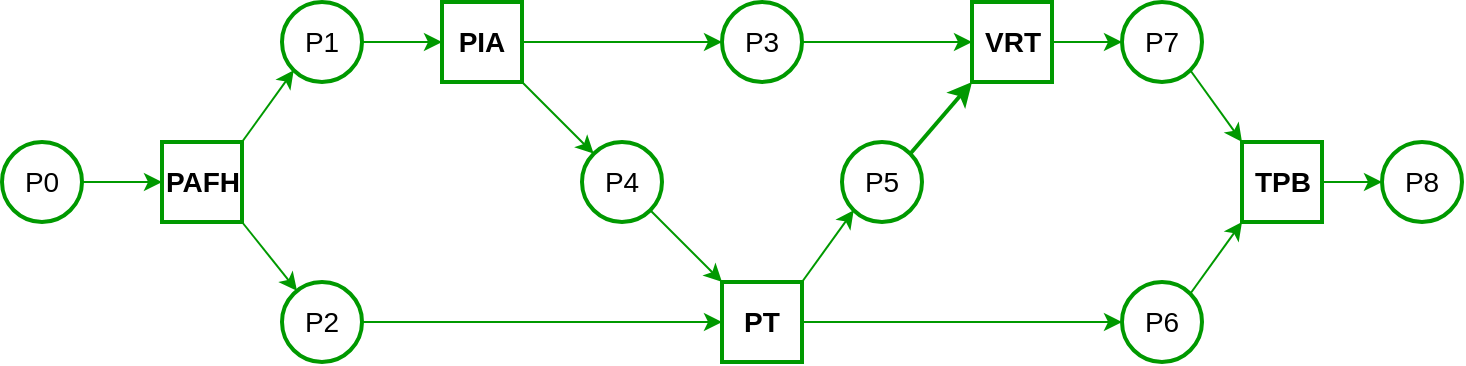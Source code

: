 <mxfile version="21.6.8" type="device" pages="2">
  <diagram name="dipendenza due" id="7FKTzWVa2iaxRYZOdvMb">
    <mxGraphModel dx="1026" dy="688" grid="1" gridSize="10" guides="1" tooltips="1" connect="1" arrows="1" fold="1" page="1" pageScale="1" pageWidth="1169" pageHeight="1654" math="0" shadow="0">
      <root>
        <mxCell id="0" />
        <mxCell id="1" parent="0" />
        <mxCell id="7dnUwh2d5hzcVz435uzP-12" value="" style="edgeStyle=orthogonalEdgeStyle;rounded=0;orthogonalLoop=1;jettySize=auto;html=1;strokeColor=#009900;strokeWidth=1;labelPosition=center;verticalLabelPosition=middle;align=center;verticalAlign=middle;fontSize=14;" parent="1" source="7dnUwh2d5hzcVz435uzP-1" target="7dnUwh2d5hzcVz435uzP-11" edge="1">
          <mxGeometry relative="1" as="geometry" />
        </mxCell>
        <mxCell id="7dnUwh2d5hzcVz435uzP-1" value="P0" style="ellipse;whiteSpace=wrap;html=1;aspect=fixed;labelPosition=center;verticalLabelPosition=middle;align=center;verticalAlign=middle;strokeColor=#009900;strokeWidth=2;fontSize=14;" parent="1" vertex="1">
          <mxGeometry x="100" y="280" width="40" height="40" as="geometry" />
        </mxCell>
        <mxCell id="7dnUwh2d5hzcVz435uzP-2" value="P7" style="ellipse;whiteSpace=wrap;html=1;aspect=fixed;labelPosition=center;verticalLabelPosition=middle;align=center;verticalAlign=middle;strokeColor=#009900;strokeWidth=2;fontSize=14;" parent="1" vertex="1">
          <mxGeometry x="660" y="210" width="40" height="40" as="geometry" />
        </mxCell>
        <mxCell id="7dnUwh2d5hzcVz435uzP-4" value="P6" style="ellipse;whiteSpace=wrap;html=1;aspect=fixed;labelPosition=center;verticalLabelPosition=middle;align=center;verticalAlign=middle;strokeColor=#009900;strokeWidth=2;fontSize=14;" parent="1" vertex="1">
          <mxGeometry x="660" y="350" width="40" height="40" as="geometry" />
        </mxCell>
        <mxCell id="7dnUwh2d5hzcVz435uzP-5" value="P8" style="ellipse;whiteSpace=wrap;html=1;aspect=fixed;labelPosition=center;verticalLabelPosition=middle;align=center;verticalAlign=middle;strokeColor=#009900;strokeWidth=2;fontSize=14;" parent="1" vertex="1">
          <mxGeometry x="790" y="280" width="40" height="40" as="geometry" />
        </mxCell>
        <mxCell id="7dnUwh2d5hzcVz435uzP-21" style="edgeStyle=orthogonalEdgeStyle;rounded=0;orthogonalLoop=1;jettySize=auto;html=1;strokeColor=#009900;strokeWidth=1;labelPosition=center;verticalLabelPosition=middle;align=center;verticalAlign=middle;fontSize=14;" parent="1" source="7dnUwh2d5hzcVz435uzP-6" target="7dnUwh2d5hzcVz435uzP-15" edge="1">
          <mxGeometry relative="1" as="geometry" />
        </mxCell>
        <mxCell id="7dnUwh2d5hzcVz435uzP-6" value="P2" style="ellipse;whiteSpace=wrap;html=1;aspect=fixed;labelPosition=center;verticalLabelPosition=middle;align=center;verticalAlign=middle;strokeColor=#009900;strokeWidth=2;fontSize=14;" parent="1" vertex="1">
          <mxGeometry x="240" y="350" width="40" height="40" as="geometry" />
        </mxCell>
        <mxCell id="7dnUwh2d5hzcVz435uzP-14" value="" style="edgeStyle=orthogonalEdgeStyle;rounded=0;orthogonalLoop=1;jettySize=auto;html=1;strokeColor=#009900;strokeWidth=1;labelPosition=center;verticalLabelPosition=middle;align=center;verticalAlign=middle;fontSize=14;" parent="1" source="7dnUwh2d5hzcVz435uzP-7" target="7dnUwh2d5hzcVz435uzP-13" edge="1">
          <mxGeometry relative="1" as="geometry" />
        </mxCell>
        <mxCell id="7dnUwh2d5hzcVz435uzP-7" value="P1" style="ellipse;whiteSpace=wrap;html=1;aspect=fixed;labelPosition=center;verticalLabelPosition=middle;align=center;verticalAlign=middle;strokeColor=#009900;strokeWidth=2;fontSize=14;" parent="1" vertex="1">
          <mxGeometry x="240" y="210" width="40" height="40" as="geometry" />
        </mxCell>
        <mxCell id="7dnUwh2d5hzcVz435uzP-25" style="edgeStyle=orthogonalEdgeStyle;rounded=0;orthogonalLoop=1;jettySize=auto;html=1;strokeColor=#009900;strokeWidth=1;labelPosition=center;verticalLabelPosition=middle;align=center;verticalAlign=middle;fontSize=14;" parent="1" source="7dnUwh2d5hzcVz435uzP-8" target="7dnUwh2d5hzcVz435uzP-16" edge="1">
          <mxGeometry relative="1" as="geometry" />
        </mxCell>
        <mxCell id="7dnUwh2d5hzcVz435uzP-8" value="P3" style="ellipse;whiteSpace=wrap;html=1;aspect=fixed;labelPosition=center;verticalLabelPosition=middle;align=center;verticalAlign=middle;strokeColor=#009900;strokeWidth=2;fontSize=14;" parent="1" vertex="1">
          <mxGeometry x="460" y="210" width="40" height="40" as="geometry" />
        </mxCell>
        <mxCell id="7dnUwh2d5hzcVz435uzP-9" value="P4" style="ellipse;whiteSpace=wrap;html=1;aspect=fixed;labelPosition=center;verticalLabelPosition=middle;align=center;verticalAlign=middle;strokeColor=#009900;strokeWidth=2;fontSize=14;" parent="1" vertex="1">
          <mxGeometry x="390" y="280" width="40" height="40" as="geometry" />
        </mxCell>
        <mxCell id="7dnUwh2d5hzcVz435uzP-10" value="P5" style="ellipse;whiteSpace=wrap;html=1;aspect=fixed;labelPosition=center;verticalLabelPosition=middle;align=center;verticalAlign=middle;strokeColor=#009900;strokeWidth=2;fontSize=14;" parent="1" vertex="1">
          <mxGeometry x="520" y="280" width="40" height="40" as="geometry" />
        </mxCell>
        <mxCell id="7dnUwh2d5hzcVz435uzP-11" value="&lt;b style=&quot;font-size: 14px;&quot;&gt;PAFH&lt;/b&gt;" style="html=1;aspect=fixed;labelPosition=center;verticalLabelPosition=middle;align=center;verticalAlign=middle;strokeColor=#009900;strokeWidth=2;fontSize=14;" parent="1" vertex="1">
          <mxGeometry x="180" y="280" width="40" height="40" as="geometry" />
        </mxCell>
        <mxCell id="7dnUwh2d5hzcVz435uzP-24" value="" style="edgeStyle=orthogonalEdgeStyle;rounded=0;orthogonalLoop=1;jettySize=auto;html=1;strokeColor=#009900;strokeWidth=1;labelPosition=center;verticalLabelPosition=middle;align=center;verticalAlign=middle;fontSize=14;" parent="1" source="7dnUwh2d5hzcVz435uzP-13" target="7dnUwh2d5hzcVz435uzP-8" edge="1">
          <mxGeometry relative="1" as="geometry" />
        </mxCell>
        <mxCell id="7dnUwh2d5hzcVz435uzP-13" value="&lt;b style=&quot;font-size: 14px;&quot;&gt;PIA&lt;/b&gt;" style="whiteSpace=wrap;html=1;aspect=fixed;labelPosition=center;verticalLabelPosition=middle;align=center;verticalAlign=middle;strokeColor=#009900;strokeWidth=2;fontSize=14;" parent="1" vertex="1">
          <mxGeometry x="320" y="210" width="40" height="40" as="geometry" />
        </mxCell>
        <mxCell id="7dnUwh2d5hzcVz435uzP-22" style="edgeStyle=orthogonalEdgeStyle;rounded=0;orthogonalLoop=1;jettySize=auto;html=1;entryX=0;entryY=0.5;entryDx=0;entryDy=0;strokeColor=#009900;strokeWidth=1;labelPosition=center;verticalLabelPosition=middle;align=center;verticalAlign=middle;fontSize=14;" parent="1" source="7dnUwh2d5hzcVz435uzP-15" target="7dnUwh2d5hzcVz435uzP-4" edge="1">
          <mxGeometry relative="1" as="geometry" />
        </mxCell>
        <mxCell id="7dnUwh2d5hzcVz435uzP-15" value="&lt;b style=&quot;font-size: 14px;&quot;&gt;PT&lt;/b&gt;" style="whiteSpace=wrap;html=1;aspect=fixed;labelPosition=center;verticalLabelPosition=middle;align=center;verticalAlign=middle;strokeColor=#009900;strokeWidth=2;fontSize=14;" parent="1" vertex="1">
          <mxGeometry x="460" y="350" width="40" height="40" as="geometry" />
        </mxCell>
        <mxCell id="7dnUwh2d5hzcVz435uzP-26" value="" style="edgeStyle=orthogonalEdgeStyle;rounded=0;orthogonalLoop=1;jettySize=auto;html=1;strokeColor=#009900;strokeWidth=1;labelPosition=center;verticalLabelPosition=middle;align=center;verticalAlign=middle;fontSize=14;" parent="1" source="7dnUwh2d5hzcVz435uzP-16" target="7dnUwh2d5hzcVz435uzP-2" edge="1">
          <mxGeometry relative="1" as="geometry" />
        </mxCell>
        <mxCell id="7dnUwh2d5hzcVz435uzP-16" value="&lt;b style=&quot;font-size: 14px;&quot;&gt;VRT&lt;/b&gt;" style="html=1;aspect=fixed;labelPosition=center;verticalLabelPosition=middle;align=center;verticalAlign=middle;strokeColor=#009900;strokeWidth=2;fontSize=14;" parent="1" vertex="1">
          <mxGeometry x="585" y="210" width="40" height="40" as="geometry" />
        </mxCell>
        <mxCell id="7dnUwh2d5hzcVz435uzP-28" style="edgeStyle=orthogonalEdgeStyle;rounded=0;orthogonalLoop=1;jettySize=auto;html=1;entryX=0;entryY=0.5;entryDx=0;entryDy=0;strokeColor=#009900;strokeWidth=1;labelPosition=center;verticalLabelPosition=middle;align=center;verticalAlign=middle;fontSize=14;" parent="1" source="7dnUwh2d5hzcVz435uzP-18" target="7dnUwh2d5hzcVz435uzP-5" edge="1">
          <mxGeometry relative="1" as="geometry">
            <mxPoint x="910" y="220" as="targetPoint" />
          </mxGeometry>
        </mxCell>
        <mxCell id="7dnUwh2d5hzcVz435uzP-18" value="&lt;b style=&quot;font-size: 14px;&quot;&gt;TPB&lt;/b&gt;" style="html=1;aspect=fixed;labelPosition=center;verticalLabelPosition=middle;align=center;verticalAlign=middle;strokeColor=#009900;strokeWidth=2;fontSize=14;" parent="1" vertex="1">
          <mxGeometry x="720" y="280" width="40" height="40" as="geometry" />
        </mxCell>
        <mxCell id="7dnUwh2d5hzcVz435uzP-19" value="" style="endArrow=classic;html=1;rounded=0;exitX=1;exitY=1;exitDx=0;exitDy=0;strokeColor=#009900;strokeWidth=1;labelPosition=center;verticalLabelPosition=middle;align=center;verticalAlign=middle;fontSize=14;" parent="1" source="7dnUwh2d5hzcVz435uzP-11" target="7dnUwh2d5hzcVz435uzP-6" edge="1">
          <mxGeometry width="50" height="50" relative="1" as="geometry">
            <mxPoint x="290" y="340" as="sourcePoint" />
            <mxPoint x="340" y="290" as="targetPoint" />
          </mxGeometry>
        </mxCell>
        <mxCell id="7dnUwh2d5hzcVz435uzP-20" value="" style="endArrow=classic;html=1;rounded=0;exitX=1;exitY=0;exitDx=0;exitDy=0;entryX=0;entryY=1;entryDx=0;entryDy=0;strokeColor=#009900;strokeWidth=1;labelPosition=center;verticalLabelPosition=middle;align=center;verticalAlign=middle;fontSize=14;" parent="1" source="7dnUwh2d5hzcVz435uzP-11" target="7dnUwh2d5hzcVz435uzP-7" edge="1">
          <mxGeometry width="50" height="50" relative="1" as="geometry">
            <mxPoint x="330" y="360" as="sourcePoint" />
            <mxPoint x="376" y="406" as="targetPoint" />
          </mxGeometry>
        </mxCell>
        <mxCell id="7dnUwh2d5hzcVz435uzP-23" value="" style="endArrow=classic;html=1;rounded=0;exitX=1;exitY=0;exitDx=0;exitDy=0;entryX=0;entryY=1;entryDx=0;entryDy=0;strokeColor=#009900;strokeWidth=1;labelPosition=center;verticalLabelPosition=middle;align=center;verticalAlign=middle;fontSize=14;" parent="1" source="7dnUwh2d5hzcVz435uzP-4" target="7dnUwh2d5hzcVz435uzP-18" edge="1">
          <mxGeometry width="50" height="50" relative="1" as="geometry">
            <mxPoint x="800" y="360" as="sourcePoint" />
            <mxPoint x="850" y="310" as="targetPoint" />
          </mxGeometry>
        </mxCell>
        <mxCell id="7dnUwh2d5hzcVz435uzP-29" value="" style="endArrow=classic;html=1;rounded=0;exitX=1;exitY=1;exitDx=0;exitDy=0;entryX=0;entryY=0;entryDx=0;entryDy=0;strokeColor=#009900;strokeWidth=1;labelPosition=center;verticalLabelPosition=middle;align=center;verticalAlign=middle;fontSize=14;" parent="1" source="7dnUwh2d5hzcVz435uzP-13" target="7dnUwh2d5hzcVz435uzP-9" edge="1">
          <mxGeometry width="50" height="50" relative="1" as="geometry">
            <mxPoint x="400" y="270" as="sourcePoint" />
            <mxPoint x="450" y="220" as="targetPoint" />
          </mxGeometry>
        </mxCell>
        <mxCell id="7dnUwh2d5hzcVz435uzP-30" value="" style="endArrow=classic;html=1;rounded=0;entryX=0;entryY=0;entryDx=0;entryDy=0;exitX=1;exitY=1;exitDx=0;exitDy=0;strokeColor=#009900;strokeWidth=1;labelPosition=center;verticalLabelPosition=middle;align=center;verticalAlign=middle;fontSize=14;" parent="1" source="7dnUwh2d5hzcVz435uzP-9" target="7dnUwh2d5hzcVz435uzP-15" edge="1">
          <mxGeometry width="50" height="50" relative="1" as="geometry">
            <mxPoint x="480" y="290" as="sourcePoint" />
            <mxPoint x="530" y="240" as="targetPoint" />
          </mxGeometry>
        </mxCell>
        <mxCell id="7dnUwh2d5hzcVz435uzP-31" value="" style="endArrow=classic;html=1;rounded=0;exitX=1;exitY=0;exitDx=0;exitDy=0;entryX=0;entryY=1;entryDx=0;entryDy=0;strokeColor=#009900;strokeWidth=1;labelPosition=center;verticalLabelPosition=middle;align=center;verticalAlign=middle;fontSize=14;" parent="1" source="7dnUwh2d5hzcVz435uzP-15" target="7dnUwh2d5hzcVz435uzP-10" edge="1">
          <mxGeometry width="50" height="50" relative="1" as="geometry">
            <mxPoint x="570" y="350" as="sourcePoint" />
            <mxPoint x="620" y="300" as="targetPoint" />
          </mxGeometry>
        </mxCell>
        <mxCell id="7dnUwh2d5hzcVz435uzP-32" value="" style="endArrow=classic;html=1;rounded=0;exitX=1;exitY=0;exitDx=0;exitDy=0;entryX=0;entryY=1;entryDx=0;entryDy=0;strokeColor=#009900;strokeWidth=2;labelPosition=center;verticalLabelPosition=middle;align=center;verticalAlign=middle;fontSize=14;" parent="1" source="7dnUwh2d5hzcVz435uzP-10" target="7dnUwh2d5hzcVz435uzP-16" edge="1">
          <mxGeometry width="50" height="50" relative="1" as="geometry">
            <mxPoint x="670" y="290" as="sourcePoint" />
            <mxPoint x="720" y="240" as="targetPoint" />
          </mxGeometry>
        </mxCell>
        <mxCell id="bKEpq_kX9lhDxRxHHbMR-1" value="" style="endArrow=classic;html=1;rounded=0;exitX=1;exitY=1;exitDx=0;exitDy=0;entryX=0;entryY=0;entryDx=0;entryDy=0;strokeColor=#009900;strokeWidth=1;labelPosition=center;verticalLabelPosition=middle;align=center;verticalAlign=middle;fontSize=14;" parent="1" source="7dnUwh2d5hzcVz435uzP-2" target="7dnUwh2d5hzcVz435uzP-18" edge="1">
          <mxGeometry width="50" height="50" relative="1" as="geometry">
            <mxPoint x="730" y="226" as="sourcePoint" />
            <mxPoint x="766" y="190" as="targetPoint" />
          </mxGeometry>
        </mxCell>
      </root>
    </mxGraphModel>
  </diagram>
  <diagram id="UQbhUmVbZ5eMfEkSYgPS" name="dipendenza uno">
    <mxGraphModel dx="1026" dy="688" grid="1" gridSize="10" guides="1" tooltips="1" connect="1" arrows="1" fold="1" page="1" pageScale="1" pageWidth="1169" pageHeight="1654" math="0" shadow="0">
      <root>
        <mxCell id="0" />
        <mxCell id="1" parent="0" />
        <mxCell id="Hx16BjxcyZ5YLSAibm-R-1" value="" style="edgeStyle=orthogonalEdgeStyle;rounded=0;orthogonalLoop=1;jettySize=auto;html=1;strokeColor=#009900;strokeWidth=1;labelPosition=center;verticalLabelPosition=middle;align=center;verticalAlign=middle;fontSize=14;" edge="1" parent="1" source="Hx16BjxcyZ5YLSAibm-R-2" target="Hx16BjxcyZ5YLSAibm-R-14">
          <mxGeometry relative="1" as="geometry" />
        </mxCell>
        <mxCell id="Hx16BjxcyZ5YLSAibm-R-2" value="P0" style="ellipse;whiteSpace=wrap;html=1;aspect=fixed;labelPosition=center;verticalLabelPosition=middle;align=center;verticalAlign=middle;strokeColor=#009900;strokeWidth=2;fontSize=14;" vertex="1" parent="1">
          <mxGeometry x="100" y="280" width="40" height="40" as="geometry" />
        </mxCell>
        <mxCell id="Hx16BjxcyZ5YLSAibm-R-3" value="P4" style="ellipse;whiteSpace=wrap;html=1;aspect=fixed;labelPosition=center;verticalLabelPosition=middle;align=center;verticalAlign=middle;strokeColor=#009900;strokeWidth=2;fontSize=14;" vertex="1" parent="1">
          <mxGeometry x="585" y="280" width="40" height="40" as="geometry" />
        </mxCell>
        <mxCell id="Hx16BjxcyZ5YLSAibm-R-5" value="P5" style="ellipse;whiteSpace=wrap;html=1;aspect=fixed;labelPosition=center;verticalLabelPosition=middle;align=center;verticalAlign=middle;strokeColor=#009900;strokeWidth=2;fontSize=14;" vertex="1" parent="1">
          <mxGeometry x="710" y="280" width="40" height="40" as="geometry" />
        </mxCell>
        <mxCell id="Hx16BjxcyZ5YLSAibm-R-8" value="" style="edgeStyle=orthogonalEdgeStyle;rounded=0;orthogonalLoop=1;jettySize=auto;html=1;strokeColor=#009900;strokeWidth=1;labelPosition=center;verticalLabelPosition=middle;align=center;verticalAlign=middle;fontSize=14;" edge="1" parent="1" source="Hx16BjxcyZ5YLSAibm-R-9" target="Hx16BjxcyZ5YLSAibm-R-16">
          <mxGeometry relative="1" as="geometry" />
        </mxCell>
        <mxCell id="Hx16BjxcyZ5YLSAibm-R-9" value="P1" style="ellipse;whiteSpace=wrap;html=1;aspect=fixed;labelPosition=center;verticalLabelPosition=middle;align=center;verticalAlign=middle;strokeColor=#009900;strokeWidth=2;fontSize=14;" vertex="1" parent="1">
          <mxGeometry x="220" y="280" width="40" height="40" as="geometry" />
        </mxCell>
        <mxCell id="Hx16BjxcyZ5YLSAibm-R-12" value="P2" style="ellipse;whiteSpace=wrap;html=1;aspect=fixed;labelPosition=center;verticalLabelPosition=middle;align=center;verticalAlign=middle;strokeColor=#009900;strokeWidth=2;fontSize=14;" vertex="1" parent="1">
          <mxGeometry x="340" y="280" width="40" height="40" as="geometry" />
        </mxCell>
        <mxCell id="Hx16BjxcyZ5YLSAibm-R-13" value="P3" style="ellipse;whiteSpace=wrap;html=1;aspect=fixed;labelPosition=center;verticalLabelPosition=middle;align=center;verticalAlign=middle;strokeColor=#009900;strokeWidth=2;fontSize=14;" vertex="1" parent="1">
          <mxGeometry x="460" y="280" width="40" height="40" as="geometry" />
        </mxCell>
        <mxCell id="Hx16BjxcyZ5YLSAibm-R-14" value="&lt;b style=&quot;font-size: 14px;&quot;&gt;PAFH&lt;/b&gt;" style="html=1;aspect=fixed;labelPosition=center;verticalLabelPosition=middle;align=center;verticalAlign=middle;strokeColor=#009900;strokeWidth=2;fontSize=14;" vertex="1" parent="1">
          <mxGeometry x="160" y="280" width="40" height="40" as="geometry" />
        </mxCell>
        <mxCell id="Hx16BjxcyZ5YLSAibm-R-16" value="&lt;b style=&quot;font-size: 14px;&quot;&gt;PIA&lt;/b&gt;" style="whiteSpace=wrap;html=1;aspect=fixed;labelPosition=center;verticalLabelPosition=middle;align=center;verticalAlign=middle;strokeColor=#009900;strokeWidth=2;fontSize=14;" vertex="1" parent="1">
          <mxGeometry x="280" y="280" width="40" height="40" as="geometry" />
        </mxCell>
        <mxCell id="Hx16BjxcyZ5YLSAibm-R-18" value="&lt;b style=&quot;font-size: 14px;&quot;&gt;PT&lt;/b&gt;" style="whiteSpace=wrap;html=1;aspect=fixed;labelPosition=center;verticalLabelPosition=middle;align=center;verticalAlign=middle;strokeColor=#009900;strokeWidth=2;fontSize=14;" vertex="1" parent="1">
          <mxGeometry x="400" y="280" width="40" height="40" as="geometry" />
        </mxCell>
        <mxCell id="Hx16BjxcyZ5YLSAibm-R-19" value="" style="edgeStyle=orthogonalEdgeStyle;rounded=0;orthogonalLoop=1;jettySize=auto;html=1;strokeColor=#009900;strokeWidth=1;labelPosition=center;verticalLabelPosition=middle;align=center;verticalAlign=middle;fontSize=14;" edge="1" parent="1" source="Hx16BjxcyZ5YLSAibm-R-20" target="Hx16BjxcyZ5YLSAibm-R-3">
          <mxGeometry relative="1" as="geometry" />
        </mxCell>
        <mxCell id="Hx16BjxcyZ5YLSAibm-R-20" value="&lt;b style=&quot;font-size: 14px;&quot;&gt;VRT&lt;/b&gt;" style="html=1;aspect=fixed;labelPosition=center;verticalLabelPosition=middle;align=center;verticalAlign=middle;strokeColor=#009900;strokeWidth=2;fontSize=14;" vertex="1" parent="1">
          <mxGeometry x="520" y="280" width="40" height="40" as="geometry" />
        </mxCell>
        <mxCell id="Hx16BjxcyZ5YLSAibm-R-21" style="edgeStyle=orthogonalEdgeStyle;rounded=0;orthogonalLoop=1;jettySize=auto;html=1;entryX=0;entryY=0.5;entryDx=0;entryDy=0;strokeColor=#009900;strokeWidth=1;labelPosition=center;verticalLabelPosition=middle;align=center;verticalAlign=middle;fontSize=14;" edge="1" parent="1" source="Hx16BjxcyZ5YLSAibm-R-22" target="Hx16BjxcyZ5YLSAibm-R-5">
          <mxGeometry relative="1" as="geometry">
            <mxPoint x="910" y="220" as="targetPoint" />
          </mxGeometry>
        </mxCell>
        <mxCell id="Hx16BjxcyZ5YLSAibm-R-22" value="&lt;b style=&quot;font-size: 14px;&quot;&gt;TPB&lt;/b&gt;" style="html=1;aspect=fixed;labelPosition=center;verticalLabelPosition=middle;align=center;verticalAlign=middle;strokeColor=#009900;strokeWidth=2;fontSize=14;" vertex="1" parent="1">
          <mxGeometry x="650" y="280" width="40" height="40" as="geometry" />
        </mxCell>
        <mxCell id="Hx16BjxcyZ5YLSAibm-R-24" value="" style="endArrow=classic;html=1;rounded=0;exitX=1;exitY=0.5;exitDx=0;exitDy=0;entryX=0;entryY=0.5;entryDx=0;entryDy=0;strokeColor=#009900;strokeWidth=1;labelPosition=center;verticalLabelPosition=middle;align=center;verticalAlign=middle;fontSize=14;" edge="1" parent="1" source="Hx16BjxcyZ5YLSAibm-R-14" target="Hx16BjxcyZ5YLSAibm-R-9">
          <mxGeometry width="50" height="50" relative="1" as="geometry">
            <mxPoint x="330" y="360" as="sourcePoint" />
            <mxPoint x="376" y="406" as="targetPoint" />
          </mxGeometry>
        </mxCell>
        <mxCell id="Hx16BjxcyZ5YLSAibm-R-26" value="" style="endArrow=classic;html=1;rounded=0;exitX=1;exitY=0.5;exitDx=0;exitDy=0;entryX=0;entryY=0.5;entryDx=0;entryDy=0;strokeColor=#009900;strokeWidth=1;labelPosition=center;verticalLabelPosition=middle;align=center;verticalAlign=middle;fontSize=14;" edge="1" parent="1" source="Hx16BjxcyZ5YLSAibm-R-16" target="Hx16BjxcyZ5YLSAibm-R-12">
          <mxGeometry width="50" height="50" relative="1" as="geometry">
            <mxPoint x="400" y="270" as="sourcePoint" />
            <mxPoint x="450" y="220" as="targetPoint" />
          </mxGeometry>
        </mxCell>
        <mxCell id="Hx16BjxcyZ5YLSAibm-R-27" value="" style="endArrow=classic;html=1;rounded=0;entryX=0;entryY=0.5;entryDx=0;entryDy=0;exitX=1;exitY=0.5;exitDx=0;exitDy=0;strokeColor=#009900;strokeWidth=1;labelPosition=center;verticalLabelPosition=middle;align=center;verticalAlign=middle;fontSize=14;" edge="1" parent="1" source="Hx16BjxcyZ5YLSAibm-R-12" target="Hx16BjxcyZ5YLSAibm-R-18">
          <mxGeometry width="50" height="50" relative="1" as="geometry">
            <mxPoint x="480" y="290" as="sourcePoint" />
            <mxPoint x="530" y="240" as="targetPoint" />
          </mxGeometry>
        </mxCell>
        <mxCell id="Hx16BjxcyZ5YLSAibm-R-28" value="" style="endArrow=classic;html=1;rounded=0;exitX=1;exitY=0.5;exitDx=0;exitDy=0;strokeColor=#009900;strokeWidth=1;labelPosition=center;verticalLabelPosition=middle;align=center;verticalAlign=middle;fontSize=14;entryX=0;entryY=0.5;entryDx=0;entryDy=0;" edge="1" parent="1" source="Hx16BjxcyZ5YLSAibm-R-18" target="Hx16BjxcyZ5YLSAibm-R-13">
          <mxGeometry width="50" height="50" relative="1" as="geometry">
            <mxPoint x="570" y="350" as="sourcePoint" />
            <mxPoint x="460" y="300" as="targetPoint" />
            <Array as="points" />
          </mxGeometry>
        </mxCell>
        <mxCell id="Hx16BjxcyZ5YLSAibm-R-29" value="" style="endArrow=classic;html=1;rounded=0;exitX=1;exitY=0.5;exitDx=0;exitDy=0;entryX=0;entryY=0.5;entryDx=0;entryDy=0;strokeColor=#009900;strokeWidth=1;labelPosition=center;verticalLabelPosition=middle;align=center;verticalAlign=middle;fontSize=14;" edge="1" parent="1" source="Hx16BjxcyZ5YLSAibm-R-13" target="Hx16BjxcyZ5YLSAibm-R-20">
          <mxGeometry width="50" height="50" relative="1" as="geometry">
            <mxPoint x="670" y="290" as="sourcePoint" />
            <mxPoint x="720" y="240" as="targetPoint" />
          </mxGeometry>
        </mxCell>
        <mxCell id="Hx16BjxcyZ5YLSAibm-R-30" value="" style="endArrow=classic;html=1;rounded=0;exitX=1;exitY=0.5;exitDx=0;exitDy=0;entryX=0;entryY=0.5;entryDx=0;entryDy=0;strokeColor=#009900;strokeWidth=1;labelPosition=center;verticalLabelPosition=middle;align=center;verticalAlign=middle;fontSize=14;" edge="1" parent="1" source="Hx16BjxcyZ5YLSAibm-R-3" target="Hx16BjxcyZ5YLSAibm-R-22">
          <mxGeometry width="50" height="50" relative="1" as="geometry">
            <mxPoint x="730" y="226" as="sourcePoint" />
            <mxPoint x="766" y="190" as="targetPoint" />
          </mxGeometry>
        </mxCell>
      </root>
    </mxGraphModel>
  </diagram>
</mxfile>
